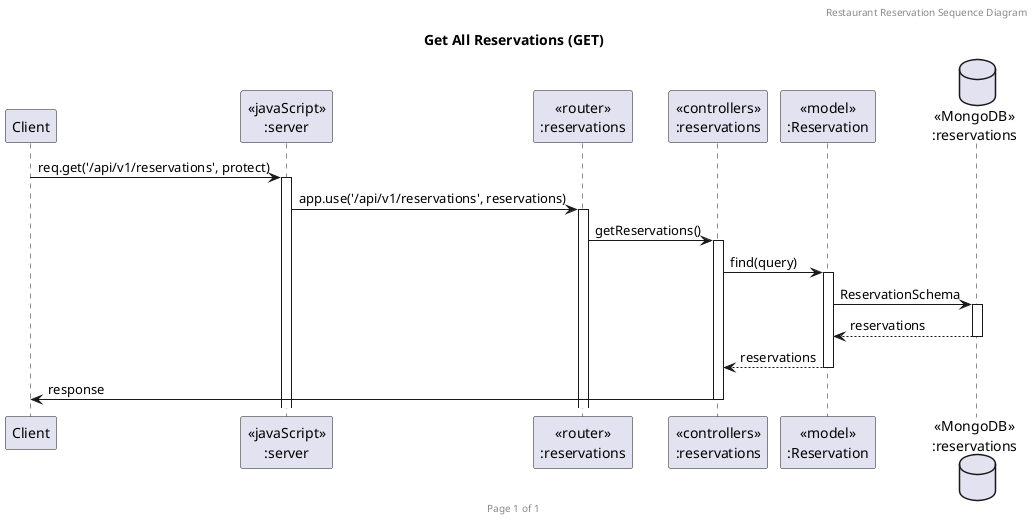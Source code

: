 @startuml Get All Reservations (GET)

header Restaurant Reservation Sequence Diagram
footer Page %page% of %lastpage%
title "Get All Reservations (GET)"

participant "Client" as client
participant "<<javaScript>>\n:server" as server
participant "<<router>>\n:reservations" as routerReservations
participant "<<controllers>>\n:reservations" as controllersReservations
participant "<<model>>\n:Reservation" as modelReservation
database "<<MongoDB>>\n:reservations" as ReservationsDatabase

client->server ++: req.get('/api/v1/reservations', protect)
server->routerReservations ++: app.use('/api/v1/reservations', reservations)
routerReservations -> controllersReservations ++: getReservations()
controllersReservations->modelReservation ++: find(query)
modelReservation -> ReservationsDatabase ++: ReservationSchema
ReservationsDatabase --> modelReservation --: reservations
modelReservation --> controllersReservations --: reservations
controllersReservations->client --: response

@enduml
